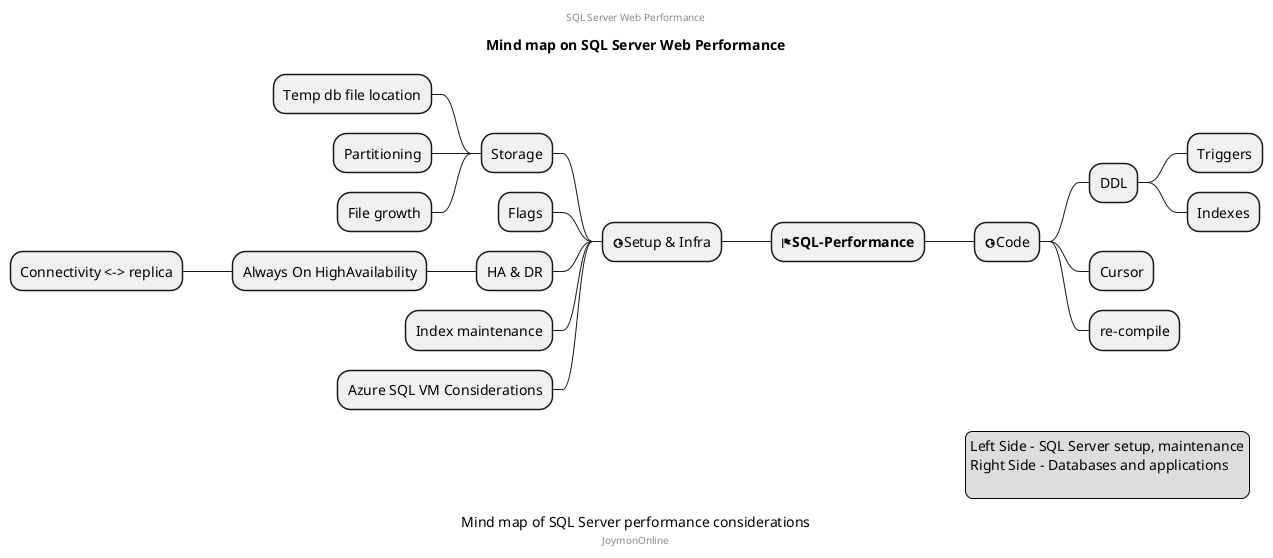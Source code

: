 @startuml
@startmindmap
caption Mind map of SQL Server performance considerations
title Mind map on SQL Server Web Performance
center header
SQL Server Web Performance
endheader

center footer JoymonOnline
* <&flag><b>SQL-Performance</b>
** <&globe>Code
*** DDL
**** Triggers
**** Indexes
*** Cursor
*** re-compile

left side

** <&globe>Setup & Infra
*** Storage
**** Temp db file location
**** Partitioning
**** File growth
*** Flags
*** HA & DR
**** Always On HighAvailability
***** Connectivity <-> replica
*** Index maintenance
*** Azure SQL VM Considerations

legend right
  Left Side - SQL Server setup, maintenance
  Right Side - Databases and applications
   
endlegend
@endmindmap
@enduml